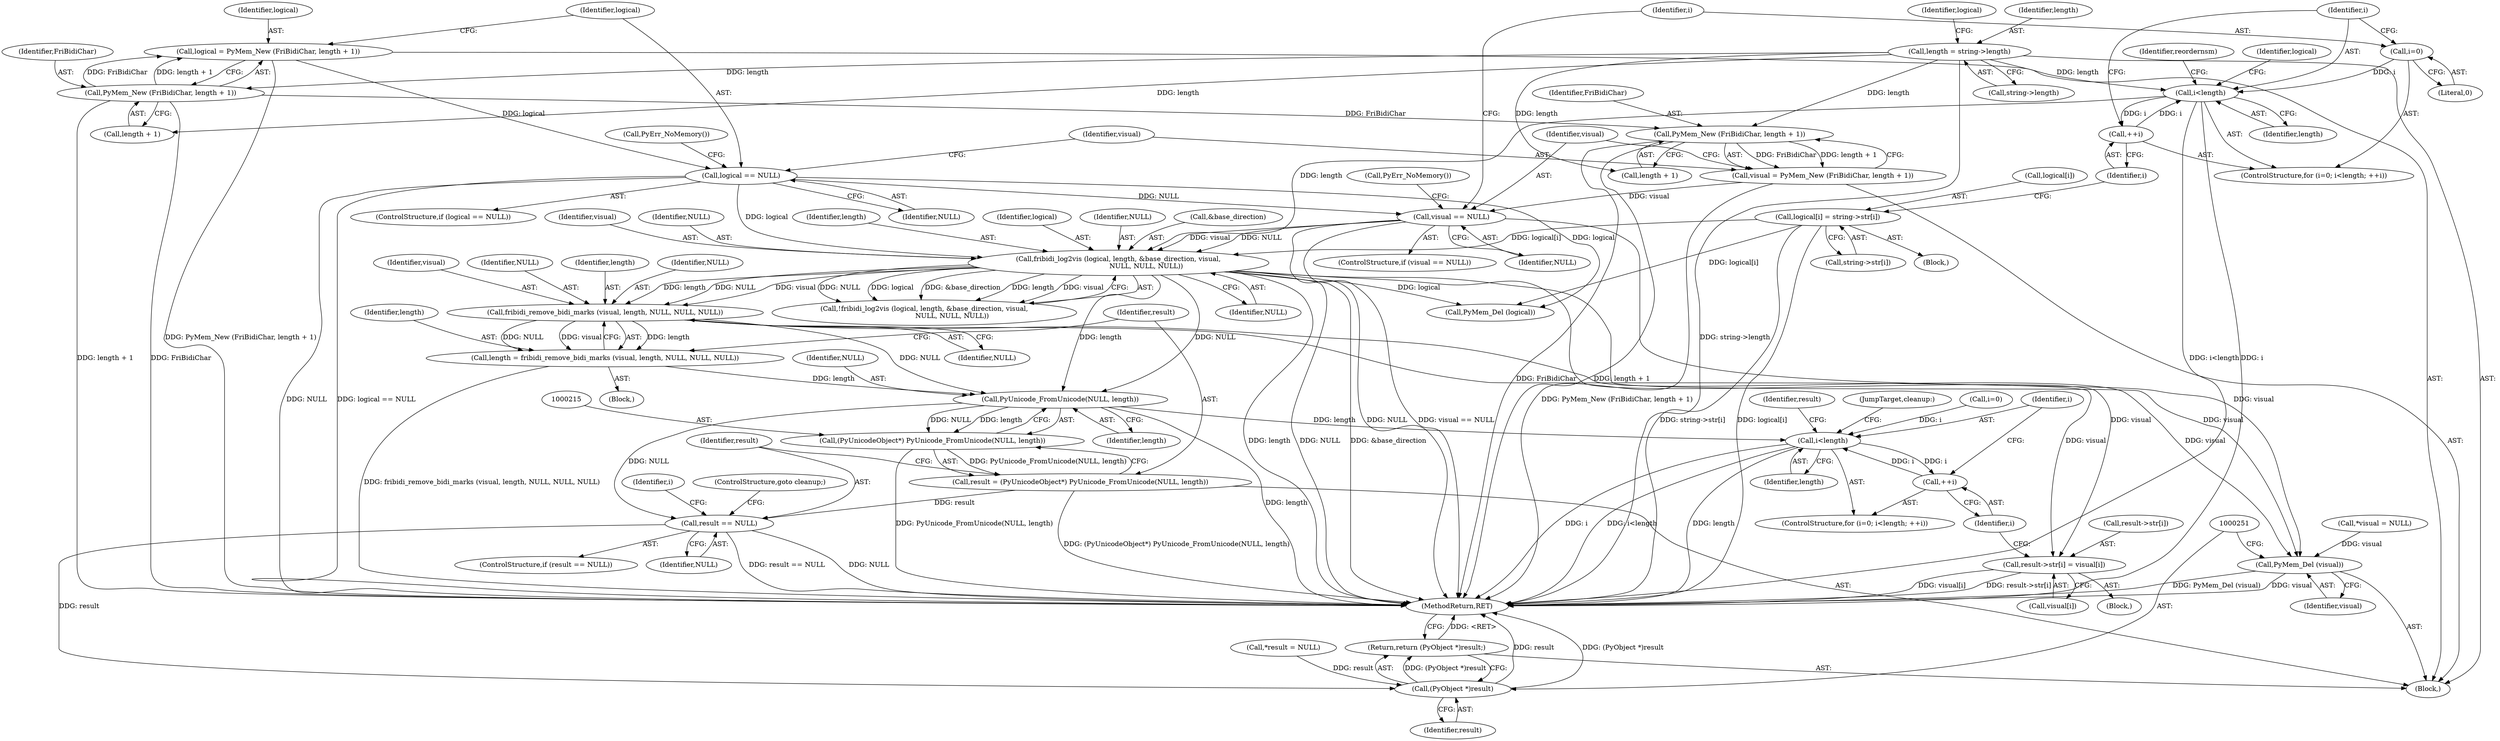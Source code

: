 digraph "0_pyfribidi_d2860c655357975e7b32d84e6b45e98f0dcecd7a@API" {
"1000206" [label="(Call,fribidi_remove_bidi_marks (visual, length, NULL, NULL, NULL))"];
"1000187" [label="(Call,fribidi_log2vis (logical, length, &base_direction, visual,\n                          NULL, NULL, NULL))"];
"1000144" [label="(Call,logical == NULL)"];
"1000136" [label="(Call,logical = PyMem_New (FriBidiChar, length + 1))"];
"1000138" [label="(Call,PyMem_New (FriBidiChar, length + 1))"];
"1000115" [label="(Call,length = string->length)"];
"1000174" [label="(Call,logical[i] = string->str[i])"];
"1000168" [label="(Call,i<length)"];
"1000171" [label="(Call,++i)"];
"1000165" [label="(Call,i=0)"];
"1000158" [label="(Call,visual == NULL)"];
"1000150" [label="(Call,visual = PyMem_New (FriBidiChar, length + 1))"];
"1000152" [label="(Call,PyMem_New (FriBidiChar, length + 1))"];
"1000204" [label="(Call,length = fribidi_remove_bidi_marks (visual, length, NULL, NULL, NULL))"];
"1000216" [label="(Call,PyUnicode_FromUnicode(NULL, length))"];
"1000214" [label="(Call,(PyUnicodeObject*) PyUnicode_FromUnicode(NULL, length))"];
"1000212" [label="(Call,result = (PyUnicodeObject*) PyUnicode_FromUnicode(NULL, length))"];
"1000220" [label="(Call,result == NULL)"];
"1000250" [label="(Call,(PyObject *)result)"];
"1000249" [label="(Return,return (PyObject *)result;)"];
"1000229" [label="(Call,i<length)"];
"1000232" [label="(Call,++i)"];
"1000235" [label="(Call,result->str[i] = visual[i])"];
"1000247" [label="(Call,PyMem_Del (visual))"];
"1000249" [label="(Return,return (PyObject *)result;)"];
"1000189" [label="(Identifier,length)"];
"1000117" [label="(Call,string->length)"];
"1000235" [label="(Call,result->str[i] = visual[i])"];
"1000207" [label="(Identifier,visual)"];
"1000230" [label="(Identifier,i)"];
"1000137" [label="(Identifier,logical)"];
"1000176" [label="(Identifier,logical)"];
"1000187" [label="(Call,fribidi_log2vis (logical, length, &base_direction, visual,\n                          NULL, NULL, NULL))"];
"1000175" [label="(Call,logical[i])"];
"1000158" [label="(Call,visual == NULL)"];
"1000218" [label="(Identifier,length)"];
"1000139" [label="(Identifier,FriBidiChar)"];
"1000122" [label="(Identifier,logical)"];
"1000154" [label="(Call,length + 1)"];
"1000162" [label="(Call,PyErr_NoMemory())"];
"1000153" [label="(Identifier,FriBidiChar)"];
"1000188" [label="(Identifier,logical)"];
"1000116" [label="(Identifier,length)"];
"1000226" [label="(Call,i=0)"];
"1000206" [label="(Call,fribidi_remove_bidi_marks (visual, length, NULL, NULL, NULL))"];
"1000125" [label="(Call,*visual = NULL)"];
"1000204" [label="(Call,length = fribidi_remove_bidi_marks (visual, length, NULL, NULL, NULL))"];
"1000232" [label="(Call,++i)"];
"1000136" [label="(Call,logical = PyMem_New (FriBidiChar, length + 1))"];
"1000144" [label="(Call,logical == NULL)"];
"1000212" [label="(Call,result = (PyUnicodeObject*) PyUnicode_FromUnicode(NULL, length))"];
"1000205" [label="(Identifier,length)"];
"1000174" [label="(Call,logical[i] = string->str[i])"];
"1000253" [label="(MethodReturn,RET)"];
"1000236" [label="(Call,result->str[i])"];
"1000178" [label="(Call,string->str[i])"];
"1000173" [label="(Block,)"];
"1000150" [label="(Call,visual = PyMem_New (FriBidiChar, length + 1))"];
"1000112" [label="(Block,)"];
"1000227" [label="(Identifier,i)"];
"1000216" [label="(Call,PyUnicode_FromUnicode(NULL, length))"];
"1000159" [label="(Identifier,visual)"];
"1000165" [label="(Call,i=0)"];
"1000238" [label="(Identifier,result)"];
"1000224" [label="(ControlStructure,goto cleanup;)"];
"1000172" [label="(Identifier,i)"];
"1000222" [label="(Identifier,NULL)"];
"1000217" [label="(Identifier,NULL)"];
"1000231" [label="(Identifier,length)"];
"1000234" [label="(Block,)"];
"1000209" [label="(Identifier,NULL)"];
"1000169" [label="(Identifier,i)"];
"1000164" [label="(ControlStructure,for (i=0; i<length; ++i))"];
"1000143" [label="(ControlStructure,if (logical == NULL))"];
"1000160" [label="(Identifier,NULL)"];
"1000140" [label="(Call,length + 1)"];
"1000184" [label="(Identifier,reordernsm)"];
"1000244" [label="(JumpTarget,cleanup:)"];
"1000151" [label="(Identifier,visual)"];
"1000221" [label="(Identifier,result)"];
"1000115" [label="(Call,length = string->length)"];
"1000166" [label="(Identifier,i)"];
"1000133" [label="(Call,*result = NULL)"];
"1000193" [label="(Identifier,NULL)"];
"1000190" [label="(Call,&base_direction)"];
"1000186" [label="(Call,!fribidi_log2vis (logical, length, &base_direction, visual,\n                          NULL, NULL, NULL))"];
"1000208" [label="(Identifier,length)"];
"1000211" [label="(Identifier,NULL)"];
"1000241" [label="(Call,visual[i])"];
"1000192" [label="(Identifier,visual)"];
"1000195" [label="(Identifier,NULL)"];
"1000210" [label="(Identifier,NULL)"];
"1000214" [label="(Call,(PyUnicodeObject*) PyUnicode_FromUnicode(NULL, length))"];
"1000203" [label="(Block,)"];
"1000252" [label="(Identifier,result)"];
"1000233" [label="(Identifier,i)"];
"1000171" [label="(Call,++i)"];
"1000248" [label="(Identifier,visual)"];
"1000146" [label="(Identifier,NULL)"];
"1000247" [label="(Call,PyMem_Del (visual))"];
"1000138" [label="(Call,PyMem_New (FriBidiChar, length + 1))"];
"1000220" [label="(Call,result == NULL)"];
"1000219" [label="(ControlStructure,if (result == NULL))"];
"1000145" [label="(Identifier,logical)"];
"1000170" [label="(Identifier,length)"];
"1000157" [label="(ControlStructure,if (visual == NULL))"];
"1000167" [label="(Literal,0)"];
"1000194" [label="(Identifier,NULL)"];
"1000225" [label="(ControlStructure,for (i=0; i<length; ++i))"];
"1000213" [label="(Identifier,result)"];
"1000168" [label="(Call,i<length)"];
"1000152" [label="(Call,PyMem_New (FriBidiChar, length + 1))"];
"1000245" [label="(Call,PyMem_Del (logical))"];
"1000250" [label="(Call,(PyObject *)result)"];
"1000148" [label="(Call,PyErr_NoMemory())"];
"1000229" [label="(Call,i<length)"];
"1000206" -> "1000204"  [label="AST: "];
"1000206" -> "1000211"  [label="CFG: "];
"1000207" -> "1000206"  [label="AST: "];
"1000208" -> "1000206"  [label="AST: "];
"1000209" -> "1000206"  [label="AST: "];
"1000210" -> "1000206"  [label="AST: "];
"1000211" -> "1000206"  [label="AST: "];
"1000204" -> "1000206"  [label="CFG: "];
"1000206" -> "1000204"  [label="DDG: length"];
"1000206" -> "1000204"  [label="DDG: NULL"];
"1000206" -> "1000204"  [label="DDG: visual"];
"1000187" -> "1000206"  [label="DDG: visual"];
"1000187" -> "1000206"  [label="DDG: length"];
"1000187" -> "1000206"  [label="DDG: NULL"];
"1000206" -> "1000216"  [label="DDG: NULL"];
"1000206" -> "1000235"  [label="DDG: visual"];
"1000206" -> "1000247"  [label="DDG: visual"];
"1000187" -> "1000186"  [label="AST: "];
"1000187" -> "1000195"  [label="CFG: "];
"1000188" -> "1000187"  [label="AST: "];
"1000189" -> "1000187"  [label="AST: "];
"1000190" -> "1000187"  [label="AST: "];
"1000192" -> "1000187"  [label="AST: "];
"1000193" -> "1000187"  [label="AST: "];
"1000194" -> "1000187"  [label="AST: "];
"1000195" -> "1000187"  [label="AST: "];
"1000186" -> "1000187"  [label="CFG: "];
"1000187" -> "1000253"  [label="DDG: NULL"];
"1000187" -> "1000253"  [label="DDG: &base_direction"];
"1000187" -> "1000253"  [label="DDG: length"];
"1000187" -> "1000186"  [label="DDG: NULL"];
"1000187" -> "1000186"  [label="DDG: logical"];
"1000187" -> "1000186"  [label="DDG: &base_direction"];
"1000187" -> "1000186"  [label="DDG: length"];
"1000187" -> "1000186"  [label="DDG: visual"];
"1000144" -> "1000187"  [label="DDG: logical"];
"1000174" -> "1000187"  [label="DDG: logical[i]"];
"1000168" -> "1000187"  [label="DDG: length"];
"1000158" -> "1000187"  [label="DDG: visual"];
"1000158" -> "1000187"  [label="DDG: NULL"];
"1000187" -> "1000216"  [label="DDG: NULL"];
"1000187" -> "1000216"  [label="DDG: length"];
"1000187" -> "1000235"  [label="DDG: visual"];
"1000187" -> "1000245"  [label="DDG: logical"];
"1000187" -> "1000247"  [label="DDG: visual"];
"1000144" -> "1000143"  [label="AST: "];
"1000144" -> "1000146"  [label="CFG: "];
"1000145" -> "1000144"  [label="AST: "];
"1000146" -> "1000144"  [label="AST: "];
"1000148" -> "1000144"  [label="CFG: "];
"1000151" -> "1000144"  [label="CFG: "];
"1000144" -> "1000253"  [label="DDG: logical == NULL"];
"1000144" -> "1000253"  [label="DDG: NULL"];
"1000136" -> "1000144"  [label="DDG: logical"];
"1000144" -> "1000158"  [label="DDG: NULL"];
"1000144" -> "1000245"  [label="DDG: logical"];
"1000136" -> "1000112"  [label="AST: "];
"1000136" -> "1000138"  [label="CFG: "];
"1000137" -> "1000136"  [label="AST: "];
"1000138" -> "1000136"  [label="AST: "];
"1000145" -> "1000136"  [label="CFG: "];
"1000136" -> "1000253"  [label="DDG: PyMem_New (FriBidiChar, length + 1)"];
"1000138" -> "1000136"  [label="DDG: FriBidiChar"];
"1000138" -> "1000136"  [label="DDG: length + 1"];
"1000138" -> "1000140"  [label="CFG: "];
"1000139" -> "1000138"  [label="AST: "];
"1000140" -> "1000138"  [label="AST: "];
"1000138" -> "1000253"  [label="DDG: FriBidiChar"];
"1000138" -> "1000253"  [label="DDG: length + 1"];
"1000115" -> "1000138"  [label="DDG: length"];
"1000138" -> "1000152"  [label="DDG: FriBidiChar"];
"1000115" -> "1000112"  [label="AST: "];
"1000115" -> "1000117"  [label="CFG: "];
"1000116" -> "1000115"  [label="AST: "];
"1000117" -> "1000115"  [label="AST: "];
"1000122" -> "1000115"  [label="CFG: "];
"1000115" -> "1000253"  [label="DDG: string->length"];
"1000115" -> "1000140"  [label="DDG: length"];
"1000115" -> "1000152"  [label="DDG: length"];
"1000115" -> "1000154"  [label="DDG: length"];
"1000115" -> "1000168"  [label="DDG: length"];
"1000174" -> "1000173"  [label="AST: "];
"1000174" -> "1000178"  [label="CFG: "];
"1000175" -> "1000174"  [label="AST: "];
"1000178" -> "1000174"  [label="AST: "];
"1000172" -> "1000174"  [label="CFG: "];
"1000174" -> "1000253"  [label="DDG: string->str[i]"];
"1000174" -> "1000253"  [label="DDG: logical[i]"];
"1000174" -> "1000245"  [label="DDG: logical[i]"];
"1000168" -> "1000164"  [label="AST: "];
"1000168" -> "1000170"  [label="CFG: "];
"1000169" -> "1000168"  [label="AST: "];
"1000170" -> "1000168"  [label="AST: "];
"1000176" -> "1000168"  [label="CFG: "];
"1000184" -> "1000168"  [label="CFG: "];
"1000168" -> "1000253"  [label="DDG: i<length"];
"1000168" -> "1000253"  [label="DDG: i"];
"1000171" -> "1000168"  [label="DDG: i"];
"1000165" -> "1000168"  [label="DDG: i"];
"1000168" -> "1000171"  [label="DDG: i"];
"1000171" -> "1000164"  [label="AST: "];
"1000171" -> "1000172"  [label="CFG: "];
"1000172" -> "1000171"  [label="AST: "];
"1000169" -> "1000171"  [label="CFG: "];
"1000165" -> "1000164"  [label="AST: "];
"1000165" -> "1000167"  [label="CFG: "];
"1000166" -> "1000165"  [label="AST: "];
"1000167" -> "1000165"  [label="AST: "];
"1000169" -> "1000165"  [label="CFG: "];
"1000158" -> "1000157"  [label="AST: "];
"1000158" -> "1000160"  [label="CFG: "];
"1000159" -> "1000158"  [label="AST: "];
"1000160" -> "1000158"  [label="AST: "];
"1000162" -> "1000158"  [label="CFG: "];
"1000166" -> "1000158"  [label="CFG: "];
"1000158" -> "1000253"  [label="DDG: NULL"];
"1000158" -> "1000253"  [label="DDG: visual == NULL"];
"1000150" -> "1000158"  [label="DDG: visual"];
"1000158" -> "1000247"  [label="DDG: visual"];
"1000150" -> "1000112"  [label="AST: "];
"1000150" -> "1000152"  [label="CFG: "];
"1000151" -> "1000150"  [label="AST: "];
"1000152" -> "1000150"  [label="AST: "];
"1000159" -> "1000150"  [label="CFG: "];
"1000150" -> "1000253"  [label="DDG: PyMem_New (FriBidiChar, length + 1)"];
"1000152" -> "1000150"  [label="DDG: FriBidiChar"];
"1000152" -> "1000150"  [label="DDG: length + 1"];
"1000152" -> "1000154"  [label="CFG: "];
"1000153" -> "1000152"  [label="AST: "];
"1000154" -> "1000152"  [label="AST: "];
"1000152" -> "1000253"  [label="DDG: FriBidiChar"];
"1000152" -> "1000253"  [label="DDG: length + 1"];
"1000204" -> "1000203"  [label="AST: "];
"1000205" -> "1000204"  [label="AST: "];
"1000213" -> "1000204"  [label="CFG: "];
"1000204" -> "1000253"  [label="DDG: fribidi_remove_bidi_marks (visual, length, NULL, NULL, NULL)"];
"1000204" -> "1000216"  [label="DDG: length"];
"1000216" -> "1000214"  [label="AST: "];
"1000216" -> "1000218"  [label="CFG: "];
"1000217" -> "1000216"  [label="AST: "];
"1000218" -> "1000216"  [label="AST: "];
"1000214" -> "1000216"  [label="CFG: "];
"1000216" -> "1000253"  [label="DDG: length"];
"1000216" -> "1000214"  [label="DDG: NULL"];
"1000216" -> "1000214"  [label="DDG: length"];
"1000216" -> "1000220"  [label="DDG: NULL"];
"1000216" -> "1000229"  [label="DDG: length"];
"1000214" -> "1000212"  [label="AST: "];
"1000215" -> "1000214"  [label="AST: "];
"1000212" -> "1000214"  [label="CFG: "];
"1000214" -> "1000253"  [label="DDG: PyUnicode_FromUnicode(NULL, length)"];
"1000214" -> "1000212"  [label="DDG: PyUnicode_FromUnicode(NULL, length)"];
"1000212" -> "1000112"  [label="AST: "];
"1000213" -> "1000212"  [label="AST: "];
"1000221" -> "1000212"  [label="CFG: "];
"1000212" -> "1000253"  [label="DDG: (PyUnicodeObject*) PyUnicode_FromUnicode(NULL, length)"];
"1000212" -> "1000220"  [label="DDG: result"];
"1000220" -> "1000219"  [label="AST: "];
"1000220" -> "1000222"  [label="CFG: "];
"1000221" -> "1000220"  [label="AST: "];
"1000222" -> "1000220"  [label="AST: "];
"1000224" -> "1000220"  [label="CFG: "];
"1000227" -> "1000220"  [label="CFG: "];
"1000220" -> "1000253"  [label="DDG: NULL"];
"1000220" -> "1000253"  [label="DDG: result == NULL"];
"1000220" -> "1000250"  [label="DDG: result"];
"1000250" -> "1000249"  [label="AST: "];
"1000250" -> "1000252"  [label="CFG: "];
"1000251" -> "1000250"  [label="AST: "];
"1000252" -> "1000250"  [label="AST: "];
"1000249" -> "1000250"  [label="CFG: "];
"1000250" -> "1000253"  [label="DDG: result"];
"1000250" -> "1000253"  [label="DDG: (PyObject *)result"];
"1000250" -> "1000249"  [label="DDG: (PyObject *)result"];
"1000133" -> "1000250"  [label="DDG: result"];
"1000249" -> "1000112"  [label="AST: "];
"1000253" -> "1000249"  [label="CFG: "];
"1000249" -> "1000253"  [label="DDG: <RET>"];
"1000229" -> "1000225"  [label="AST: "];
"1000229" -> "1000231"  [label="CFG: "];
"1000230" -> "1000229"  [label="AST: "];
"1000231" -> "1000229"  [label="AST: "];
"1000238" -> "1000229"  [label="CFG: "];
"1000244" -> "1000229"  [label="CFG: "];
"1000229" -> "1000253"  [label="DDG: length"];
"1000229" -> "1000253"  [label="DDG: i<length"];
"1000229" -> "1000253"  [label="DDG: i"];
"1000226" -> "1000229"  [label="DDG: i"];
"1000232" -> "1000229"  [label="DDG: i"];
"1000229" -> "1000232"  [label="DDG: i"];
"1000232" -> "1000225"  [label="AST: "];
"1000232" -> "1000233"  [label="CFG: "];
"1000233" -> "1000232"  [label="AST: "];
"1000230" -> "1000232"  [label="CFG: "];
"1000235" -> "1000234"  [label="AST: "];
"1000235" -> "1000241"  [label="CFG: "];
"1000236" -> "1000235"  [label="AST: "];
"1000241" -> "1000235"  [label="AST: "];
"1000233" -> "1000235"  [label="CFG: "];
"1000235" -> "1000253"  [label="DDG: result->str[i]"];
"1000235" -> "1000253"  [label="DDG: visual[i]"];
"1000247" -> "1000112"  [label="AST: "];
"1000247" -> "1000248"  [label="CFG: "];
"1000248" -> "1000247"  [label="AST: "];
"1000251" -> "1000247"  [label="CFG: "];
"1000247" -> "1000253"  [label="DDG: visual"];
"1000247" -> "1000253"  [label="DDG: PyMem_Del (visual)"];
"1000125" -> "1000247"  [label="DDG: visual"];
}
